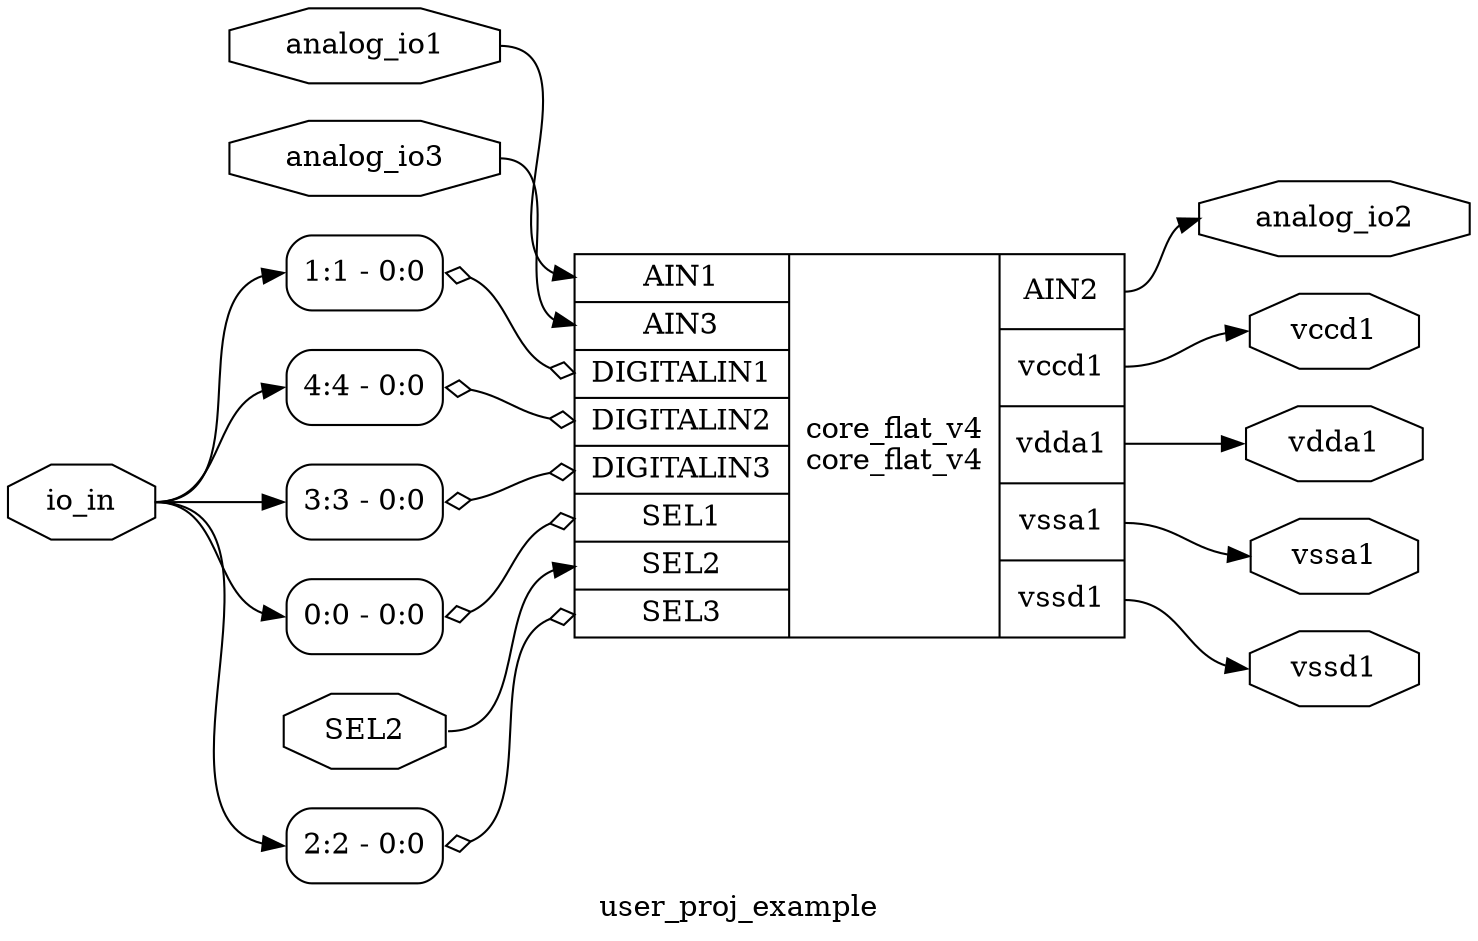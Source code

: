 digraph "user_proj_example" {
label="user_proj_example";
rankdir="LR";
remincross=true;
n1 [ shape=octagon, label="analog_io3", color="black", fontcolor="black" ];
n2 [ shape=octagon, label="analog_io2", color="black", fontcolor="black" ];
n3 [ shape=octagon, label="analog_io1", color="black", fontcolor="black" ];
n4 [ shape=octagon, label="SEL2", color="black", fontcolor="black" ];
n5 [ shape=octagon, label="io_in", color="black", fontcolor="black" ];
n6 [ shape=octagon, label="vssd1", color="black", fontcolor="black" ];
n7 [ shape=octagon, label="vccd1", color="black", fontcolor="black" ];
n8 [ shape=octagon, label="vssa1", color="black", fontcolor="black" ];
n9 [ shape=octagon, label="vdda1", color="black", fontcolor="black" ];
c18 [ shape=record, label="{{<p10> AIN1|<p11> AIN3|<p12> DIGITALIN1|<p13> DIGITALIN2|<p14> DIGITALIN3|<p15> SEL1|<p4> SEL2|<p16> SEL3}|core_flat_v4\ncore_flat_v4|{<p17> AIN2|<p7> vccd1|<p9> vdda1|<p8> vssa1|<p6> vssd1}}",  ];
x0 [ shape=record, style=rounded, label="<s0> 4:4 - 0:0 ", color="black", fontcolor="black" ];
x0:e -> c18:p13:w [arrowhead=odiamond, arrowtail=odiamond, dir=both, color="black", fontcolor="black", label=""];
x1 [ shape=record, style=rounded, label="<s0> 3:3 - 0:0 ", color="black", fontcolor="black" ];
x1:e -> c18:p14:w [arrowhead=odiamond, arrowtail=odiamond, dir=both, color="black", fontcolor="black", label=""];
x2 [ shape=record, style=rounded, label="<s0> 2:2 - 0:0 ", color="black", fontcolor="black" ];
x2:e -> c18:p16:w [arrowhead=odiamond, arrowtail=odiamond, dir=both, color="black", fontcolor="black", label=""];
x3 [ shape=record, style=rounded, label="<s0> 1:1 - 0:0 ", color="black", fontcolor="black" ];
x3:e -> c18:p12:w [arrowhead=odiamond, arrowtail=odiamond, dir=both, color="black", fontcolor="black", label=""];
x4 [ shape=record, style=rounded, label="<s0> 0:0 - 0:0 ", color="black", fontcolor="black" ];
x4:e -> c18:p15:w [arrowhead=odiamond, arrowtail=odiamond, dir=both, color="black", fontcolor="black", label=""];
n1:e -> c18:p11:w [color="black", fontcolor="black", label=""];
c18:p17:e -> n2:w [color="black", fontcolor="black", label=""];
n3:e -> c18:p10:w [color="black", fontcolor="black", label=""];
n4:e -> c18:p4:w [color="black", fontcolor="black", label=""];
n5:e -> x0:s0:w [color="black", fontcolor="black", label=""];
n5:e -> x1:s0:w [color="black", fontcolor="black", label=""];
n5:e -> x2:s0:w [color="black", fontcolor="black", label=""];
n5:e -> x3:s0:w [color="black", fontcolor="black", label=""];
n5:e -> x4:s0:w [color="black", fontcolor="black", label=""];
c18:p6:e -> n6:w [color="black", fontcolor="black", label=""];
c18:p7:e -> n7:w [color="black", fontcolor="black", label=""];
c18:p8:e -> n8:w [color="black", fontcolor="black", label=""];
c18:p9:e -> n9:w [color="black", fontcolor="black", label=""];
}
